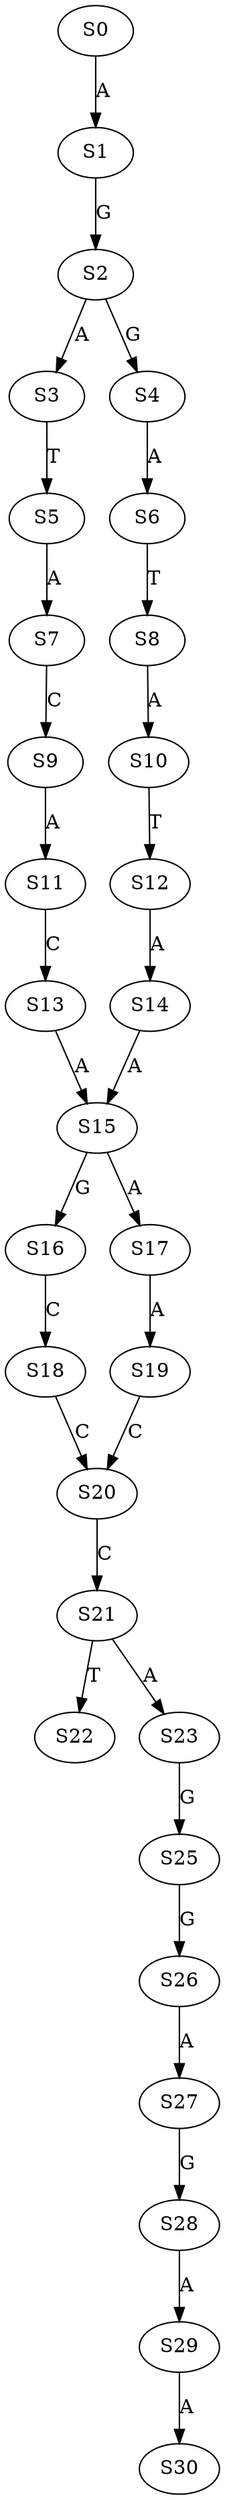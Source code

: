 strict digraph  {
	S0 -> S1 [ label = A ];
	S1 -> S2 [ label = G ];
	S2 -> S3 [ label = A ];
	S2 -> S4 [ label = G ];
	S3 -> S5 [ label = T ];
	S4 -> S6 [ label = A ];
	S5 -> S7 [ label = A ];
	S6 -> S8 [ label = T ];
	S7 -> S9 [ label = C ];
	S8 -> S10 [ label = A ];
	S9 -> S11 [ label = A ];
	S10 -> S12 [ label = T ];
	S11 -> S13 [ label = C ];
	S12 -> S14 [ label = A ];
	S13 -> S15 [ label = A ];
	S14 -> S15 [ label = A ];
	S15 -> S16 [ label = G ];
	S15 -> S17 [ label = A ];
	S16 -> S18 [ label = C ];
	S17 -> S19 [ label = A ];
	S18 -> S20 [ label = C ];
	S19 -> S20 [ label = C ];
	S20 -> S21 [ label = C ];
	S21 -> S22 [ label = T ];
	S21 -> S23 [ label = A ];
	S23 -> S25 [ label = G ];
	S25 -> S26 [ label = G ];
	S26 -> S27 [ label = A ];
	S27 -> S28 [ label = G ];
	S28 -> S29 [ label = A ];
	S29 -> S30 [ label = A ];
}
